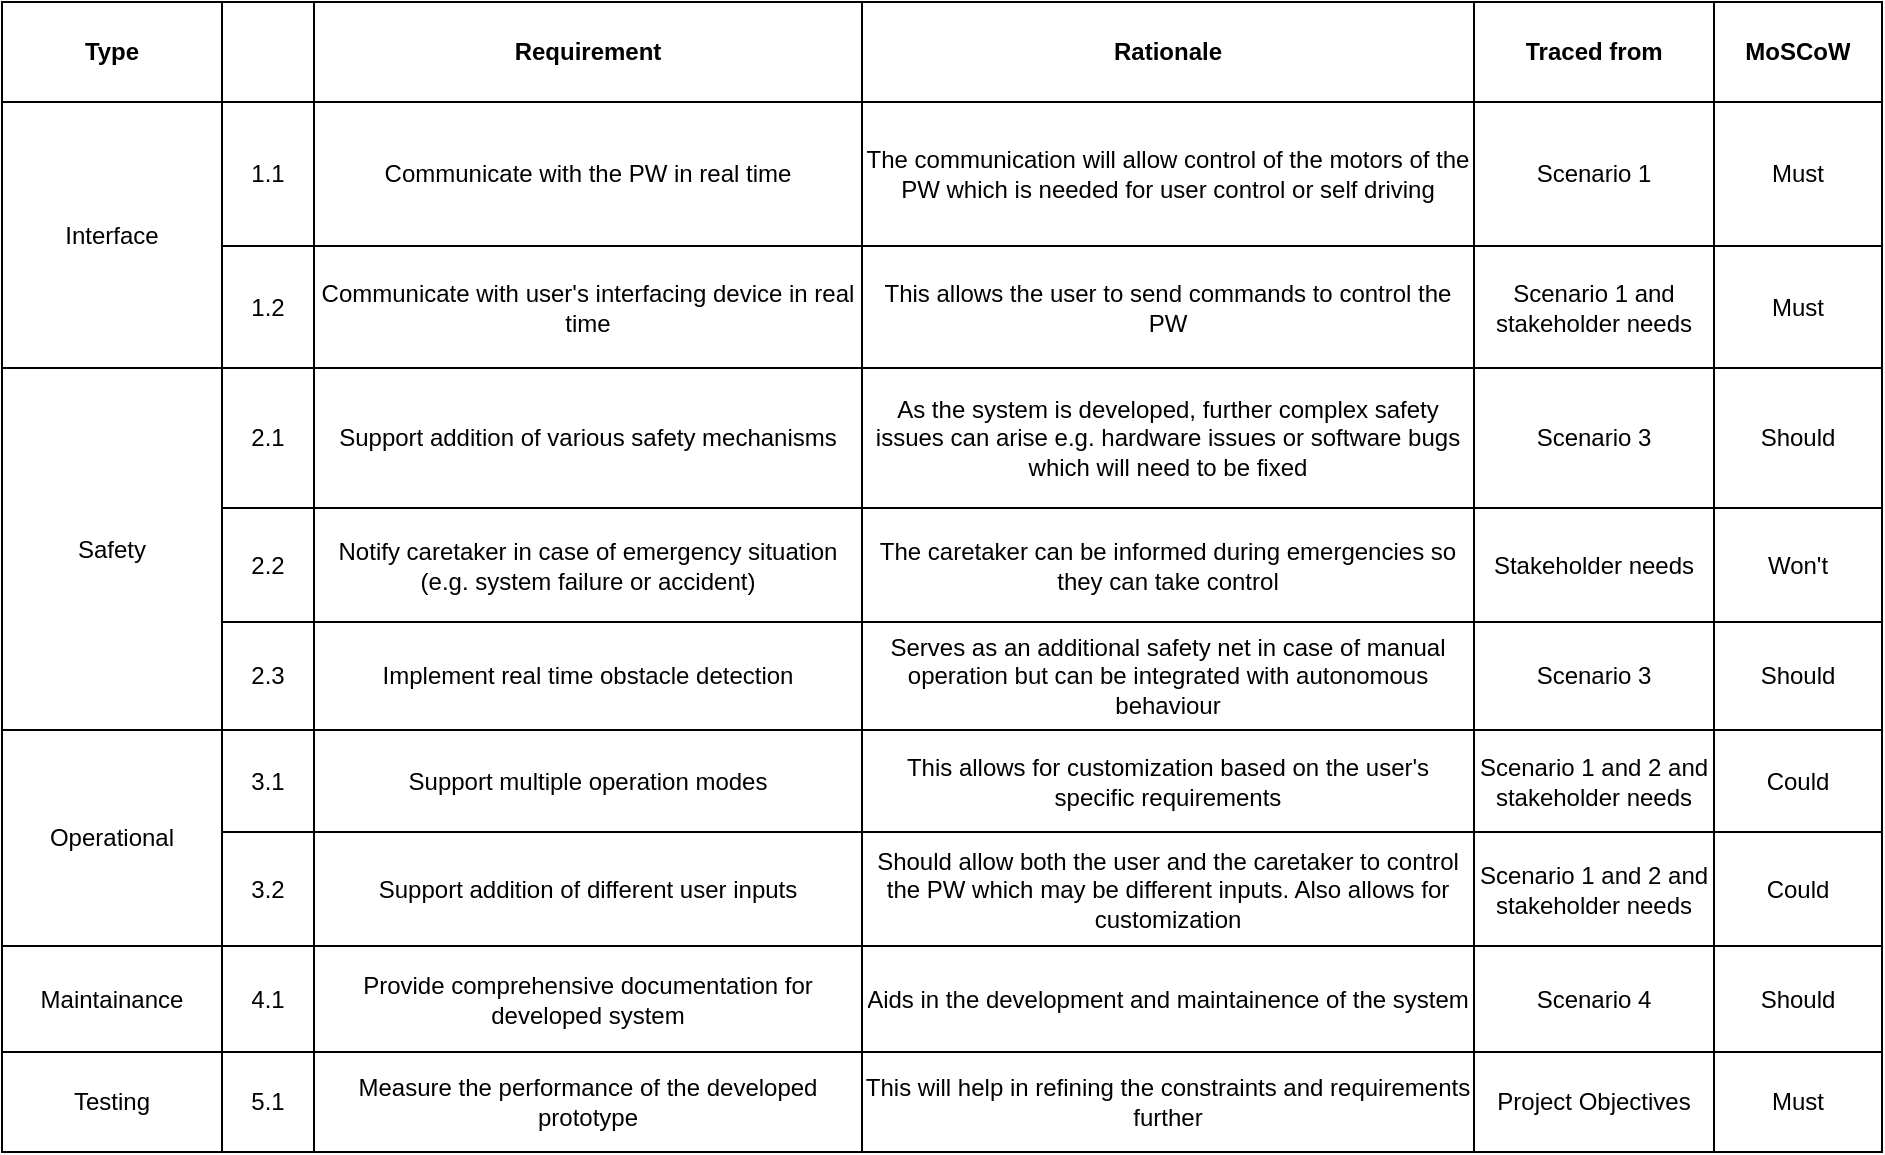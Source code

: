 <mxfile version="24.4.8" type="github">
  <diagram name="Page-1" id="JsQqndsf8agpKZZgXn96">
    <mxGraphModel dx="1434" dy="696" grid="1" gridSize="10" guides="1" tooltips="1" connect="1" arrows="1" fold="1" page="1" pageScale="1" pageWidth="827" pageHeight="1169" math="0" shadow="0">
      <root>
        <mxCell id="0" />
        <mxCell id="1" parent="0" />
        <mxCell id="9y0vCKBri3shFIYVmUoE-1" value="" style="shape=table;startSize=0;container=1;collapsible=0;childLayout=tableLayout;" parent="1" vertex="1">
          <mxGeometry x="130" y="210" width="940" height="575.0" as="geometry" />
        </mxCell>
        <mxCell id="9y0vCKBri3shFIYVmUoE-2" value="" style="shape=tableRow;horizontal=0;startSize=0;swimlaneHead=0;swimlaneBody=0;strokeColor=inherit;top=0;left=0;bottom=0;right=0;collapsible=0;dropTarget=0;fillColor=none;points=[[0,0.5],[1,0.5]];portConstraint=eastwest;" parent="9y0vCKBri3shFIYVmUoE-1" vertex="1">
          <mxGeometry width="940" height="50" as="geometry" />
        </mxCell>
        <mxCell id="9y0vCKBri3shFIYVmUoE-3" value="&lt;b&gt;Type&lt;/b&gt;" style="shape=partialRectangle;html=1;whiteSpace=wrap;connectable=0;strokeColor=inherit;overflow=hidden;fillColor=none;top=0;left=0;bottom=0;right=0;pointerEvents=1;" parent="9y0vCKBri3shFIYVmUoE-2" vertex="1">
          <mxGeometry width="110" height="50" as="geometry">
            <mxRectangle width="110" height="50" as="alternateBounds" />
          </mxGeometry>
        </mxCell>
        <mxCell id="9y0vCKBri3shFIYVmUoE-4" value="" style="shape=partialRectangle;html=1;whiteSpace=wrap;connectable=0;strokeColor=inherit;overflow=hidden;fillColor=none;top=0;left=0;bottom=0;right=0;pointerEvents=1;" parent="9y0vCKBri3shFIYVmUoE-2" vertex="1">
          <mxGeometry x="110" width="46" height="50" as="geometry">
            <mxRectangle width="46" height="50" as="alternateBounds" />
          </mxGeometry>
        </mxCell>
        <mxCell id="9y0vCKBri3shFIYVmUoE-38" value="&lt;b&gt;Requirement&lt;/b&gt;" style="shape=partialRectangle;html=1;whiteSpace=wrap;connectable=0;strokeColor=inherit;overflow=hidden;fillColor=none;top=0;left=0;bottom=0;right=0;pointerEvents=1;" parent="9y0vCKBri3shFIYVmUoE-2" vertex="1">
          <mxGeometry x="156" width="274" height="50" as="geometry">
            <mxRectangle width="274" height="50" as="alternateBounds" />
          </mxGeometry>
        </mxCell>
        <mxCell id="9y0vCKBri3shFIYVmUoE-5" value="&lt;b&gt;Rationale&lt;/b&gt;" style="shape=partialRectangle;html=1;whiteSpace=wrap;connectable=0;strokeColor=inherit;overflow=hidden;fillColor=none;top=0;left=0;bottom=0;right=0;pointerEvents=1;" parent="9y0vCKBri3shFIYVmUoE-2" vertex="1">
          <mxGeometry x="430" width="306" height="50" as="geometry">
            <mxRectangle width="306" height="50" as="alternateBounds" />
          </mxGeometry>
        </mxCell>
        <mxCell id="9y0vCKBri3shFIYVmUoE-6" value="&lt;b&gt;Traced from&lt;/b&gt;" style="shape=partialRectangle;html=1;whiteSpace=wrap;connectable=0;strokeColor=inherit;overflow=hidden;fillColor=none;top=0;left=0;bottom=0;right=0;pointerEvents=1;" parent="9y0vCKBri3shFIYVmUoE-2" vertex="1">
          <mxGeometry x="736" width="120" height="50" as="geometry">
            <mxRectangle width="120" height="50" as="alternateBounds" />
          </mxGeometry>
        </mxCell>
        <mxCell id="9y0vCKBri3shFIYVmUoE-7" value="&lt;b&gt;MoSCoW&lt;/b&gt;" style="shape=partialRectangle;html=1;whiteSpace=wrap;connectable=0;strokeColor=inherit;overflow=hidden;fillColor=none;top=0;left=0;bottom=0;right=0;pointerEvents=1;" parent="9y0vCKBri3shFIYVmUoE-2" vertex="1">
          <mxGeometry x="856" width="84" height="50" as="geometry">
            <mxRectangle width="84" height="50" as="alternateBounds" />
          </mxGeometry>
        </mxCell>
        <mxCell id="9y0vCKBri3shFIYVmUoE-8" value="" style="shape=tableRow;horizontal=0;startSize=0;swimlaneHead=0;swimlaneBody=0;strokeColor=inherit;top=0;left=0;bottom=0;right=0;collapsible=0;dropTarget=0;fillColor=none;points=[[0,0.5],[1,0.5]];portConstraint=eastwest;" parent="9y0vCKBri3shFIYVmUoE-1" vertex="1">
          <mxGeometry y="50" width="940" height="72" as="geometry" />
        </mxCell>
        <mxCell id="9y0vCKBri3shFIYVmUoE-9" value="Interface" style="shape=partialRectangle;html=1;whiteSpace=wrap;connectable=0;strokeColor=inherit;overflow=hidden;fillColor=none;top=0;left=0;bottom=0;right=0;pointerEvents=1;rowspan=2;colspan=1;" parent="9y0vCKBri3shFIYVmUoE-8" vertex="1">
          <mxGeometry width="110" height="133" as="geometry">
            <mxRectangle width="110" height="72" as="alternateBounds" />
          </mxGeometry>
        </mxCell>
        <mxCell id="9y0vCKBri3shFIYVmUoE-10" value="1.1" style="shape=partialRectangle;html=1;whiteSpace=wrap;connectable=0;strokeColor=inherit;overflow=hidden;fillColor=none;top=0;left=0;bottom=0;right=0;pointerEvents=1;" parent="9y0vCKBri3shFIYVmUoE-8" vertex="1">
          <mxGeometry x="110" width="46" height="72" as="geometry">
            <mxRectangle width="46" height="72" as="alternateBounds" />
          </mxGeometry>
        </mxCell>
        <mxCell id="9y0vCKBri3shFIYVmUoE-39" value="Communicate with the PW in real time" style="shape=partialRectangle;html=1;whiteSpace=wrap;connectable=0;strokeColor=inherit;overflow=hidden;fillColor=none;top=0;left=0;bottom=0;right=0;pointerEvents=1;align=center;" parent="9y0vCKBri3shFIYVmUoE-8" vertex="1">
          <mxGeometry x="156" width="274" height="72" as="geometry">
            <mxRectangle width="274" height="72" as="alternateBounds" />
          </mxGeometry>
        </mxCell>
        <mxCell id="9y0vCKBri3shFIYVmUoE-11" value="The communication will allow control of the motors of the PW which is needed for user control or self driving" style="shape=partialRectangle;html=1;whiteSpace=wrap;connectable=0;strokeColor=inherit;overflow=hidden;fillColor=none;top=0;left=0;bottom=0;right=0;pointerEvents=1;align=center;" parent="9y0vCKBri3shFIYVmUoE-8" vertex="1">
          <mxGeometry x="430" width="306" height="72" as="geometry">
            <mxRectangle width="306" height="72" as="alternateBounds" />
          </mxGeometry>
        </mxCell>
        <mxCell id="9y0vCKBri3shFIYVmUoE-12" value="Scenario 1" style="shape=partialRectangle;html=1;whiteSpace=wrap;connectable=0;strokeColor=inherit;overflow=hidden;fillColor=none;top=0;left=0;bottom=0;right=0;pointerEvents=1;" parent="9y0vCKBri3shFIYVmUoE-8" vertex="1">
          <mxGeometry x="736" width="120" height="72" as="geometry">
            <mxRectangle width="120" height="72" as="alternateBounds" />
          </mxGeometry>
        </mxCell>
        <mxCell id="9y0vCKBri3shFIYVmUoE-13" value="Must" style="shape=partialRectangle;html=1;whiteSpace=wrap;connectable=0;strokeColor=inherit;overflow=hidden;fillColor=none;top=0;left=0;bottom=0;right=0;pointerEvents=1;" parent="9y0vCKBri3shFIYVmUoE-8" vertex="1">
          <mxGeometry x="856" width="84" height="72" as="geometry">
            <mxRectangle width="84" height="72" as="alternateBounds" />
          </mxGeometry>
        </mxCell>
        <mxCell id="9y0vCKBri3shFIYVmUoE-65" style="shape=tableRow;horizontal=0;startSize=0;swimlaneHead=0;swimlaneBody=0;strokeColor=inherit;top=0;left=0;bottom=0;right=0;collapsible=0;dropTarget=0;fillColor=none;points=[[0,0.5],[1,0.5]];portConstraint=eastwest;" parent="9y0vCKBri3shFIYVmUoE-1" vertex="1">
          <mxGeometry y="122" width="940" height="61" as="geometry" />
        </mxCell>
        <mxCell id="9y0vCKBri3shFIYVmUoE-66" style="shape=partialRectangle;html=1;whiteSpace=wrap;connectable=0;strokeColor=inherit;overflow=hidden;fillColor=none;top=0;left=0;bottom=0;right=0;pointerEvents=1;" parent="9y0vCKBri3shFIYVmUoE-65" vertex="1" visible="0">
          <mxGeometry width="110" height="61" as="geometry">
            <mxRectangle width="110" height="61" as="alternateBounds" />
          </mxGeometry>
        </mxCell>
        <mxCell id="9y0vCKBri3shFIYVmUoE-67" value="1.2" style="shape=partialRectangle;html=1;whiteSpace=wrap;connectable=0;strokeColor=inherit;overflow=hidden;fillColor=none;top=0;left=0;bottom=0;right=0;pointerEvents=1;" parent="9y0vCKBri3shFIYVmUoE-65" vertex="1">
          <mxGeometry x="110" width="46" height="61" as="geometry">
            <mxRectangle width="46" height="61" as="alternateBounds" />
          </mxGeometry>
        </mxCell>
        <mxCell id="9y0vCKBri3shFIYVmUoE-68" value="Communicate with user&#39;s interfacing device in real time" style="shape=partialRectangle;html=1;whiteSpace=wrap;connectable=0;strokeColor=inherit;overflow=hidden;fillColor=none;top=0;left=0;bottom=0;right=0;pointerEvents=1;" parent="9y0vCKBri3shFIYVmUoE-65" vertex="1">
          <mxGeometry x="156" width="274" height="61" as="geometry">
            <mxRectangle width="274" height="61" as="alternateBounds" />
          </mxGeometry>
        </mxCell>
        <mxCell id="9y0vCKBri3shFIYVmUoE-69" value="This allows the user to send commands to control the PW" style="shape=partialRectangle;html=1;whiteSpace=wrap;connectable=0;strokeColor=inherit;overflow=hidden;fillColor=none;top=0;left=0;bottom=0;right=0;pointerEvents=1;" parent="9y0vCKBri3shFIYVmUoE-65" vertex="1">
          <mxGeometry x="430" width="306" height="61" as="geometry">
            <mxRectangle width="306" height="61" as="alternateBounds" />
          </mxGeometry>
        </mxCell>
        <mxCell id="9y0vCKBri3shFIYVmUoE-70" value="Scenario 1 and stakeholder needs" style="shape=partialRectangle;html=1;whiteSpace=wrap;connectable=0;strokeColor=inherit;overflow=hidden;fillColor=none;top=0;left=0;bottom=0;right=0;pointerEvents=1;" parent="9y0vCKBri3shFIYVmUoE-65" vertex="1">
          <mxGeometry x="736" width="120" height="61" as="geometry">
            <mxRectangle width="120" height="61" as="alternateBounds" />
          </mxGeometry>
        </mxCell>
        <mxCell id="9y0vCKBri3shFIYVmUoE-71" value="Must" style="shape=partialRectangle;html=1;whiteSpace=wrap;connectable=0;strokeColor=inherit;overflow=hidden;fillColor=none;top=0;left=0;bottom=0;right=0;pointerEvents=1;" parent="9y0vCKBri3shFIYVmUoE-65" vertex="1">
          <mxGeometry x="856" width="84" height="61" as="geometry">
            <mxRectangle width="84" height="61" as="alternateBounds" />
          </mxGeometry>
        </mxCell>
        <mxCell id="9y0vCKBri3shFIYVmUoE-14" value="" style="shape=tableRow;horizontal=0;startSize=0;swimlaneHead=0;swimlaneBody=0;strokeColor=inherit;top=0;left=0;bottom=0;right=0;collapsible=0;dropTarget=0;fillColor=none;points=[[0,0.5],[1,0.5]];portConstraint=eastwest;" parent="9y0vCKBri3shFIYVmUoE-1" vertex="1">
          <mxGeometry y="183" width="940" height="70" as="geometry" />
        </mxCell>
        <mxCell id="9y0vCKBri3shFIYVmUoE-15" value="Safety" style="shape=partialRectangle;html=1;whiteSpace=wrap;connectable=0;strokeColor=inherit;overflow=hidden;fillColor=none;top=0;left=0;bottom=0;right=0;pointerEvents=1;rowspan=3;colspan=1;" parent="9y0vCKBri3shFIYVmUoE-14" vertex="1">
          <mxGeometry width="110" height="181" as="geometry">
            <mxRectangle width="110" height="70" as="alternateBounds" />
          </mxGeometry>
        </mxCell>
        <mxCell id="9y0vCKBri3shFIYVmUoE-16" value="2.1" style="shape=partialRectangle;html=1;whiteSpace=wrap;connectable=0;strokeColor=inherit;overflow=hidden;fillColor=none;top=0;left=0;bottom=0;right=0;pointerEvents=1;" parent="9y0vCKBri3shFIYVmUoE-14" vertex="1">
          <mxGeometry x="110" width="46" height="70" as="geometry">
            <mxRectangle width="46" height="70" as="alternateBounds" />
          </mxGeometry>
        </mxCell>
        <mxCell id="9y0vCKBri3shFIYVmUoE-40" value="Support addition of various safety mechanisms" style="shape=partialRectangle;html=1;whiteSpace=wrap;connectable=0;strokeColor=inherit;overflow=hidden;fillColor=none;top=0;left=0;bottom=0;right=0;pointerEvents=1;" parent="9y0vCKBri3shFIYVmUoE-14" vertex="1">
          <mxGeometry x="156" width="274" height="70" as="geometry">
            <mxRectangle width="274" height="70" as="alternateBounds" />
          </mxGeometry>
        </mxCell>
        <mxCell id="9y0vCKBri3shFIYVmUoE-17" value="As the system is developed, further complex safety issues can arise e.g. hardware issues or software bugs which will need to be fixed" style="shape=partialRectangle;html=1;whiteSpace=wrap;connectable=0;strokeColor=inherit;overflow=hidden;fillColor=none;top=0;left=0;bottom=0;right=0;pointerEvents=1;" parent="9y0vCKBri3shFIYVmUoE-14" vertex="1">
          <mxGeometry x="430" width="306" height="70" as="geometry">
            <mxRectangle width="306" height="70" as="alternateBounds" />
          </mxGeometry>
        </mxCell>
        <mxCell id="9y0vCKBri3shFIYVmUoE-18" value="Scenario 3" style="shape=partialRectangle;html=1;whiteSpace=wrap;connectable=0;strokeColor=inherit;overflow=hidden;fillColor=none;top=0;left=0;bottom=0;right=0;pointerEvents=1;" parent="9y0vCKBri3shFIYVmUoE-14" vertex="1">
          <mxGeometry x="736" width="120" height="70" as="geometry">
            <mxRectangle width="120" height="70" as="alternateBounds" />
          </mxGeometry>
        </mxCell>
        <mxCell id="9y0vCKBri3shFIYVmUoE-19" value="Should" style="shape=partialRectangle;html=1;whiteSpace=wrap;connectable=0;strokeColor=inherit;overflow=hidden;fillColor=none;top=0;left=0;bottom=0;right=0;pointerEvents=1;" parent="9y0vCKBri3shFIYVmUoE-14" vertex="1">
          <mxGeometry x="856" width="84" height="70" as="geometry">
            <mxRectangle width="84" height="70" as="alternateBounds" />
          </mxGeometry>
        </mxCell>
        <mxCell id="9y0vCKBri3shFIYVmUoE-51" style="shape=tableRow;horizontal=0;startSize=0;swimlaneHead=0;swimlaneBody=0;strokeColor=inherit;top=0;left=0;bottom=0;right=0;collapsible=0;dropTarget=0;fillColor=none;points=[[0,0.5],[1,0.5]];portConstraint=eastwest;" parent="9y0vCKBri3shFIYVmUoE-1" vertex="1">
          <mxGeometry y="253" width="940" height="57" as="geometry" />
        </mxCell>
        <mxCell id="9y0vCKBri3shFIYVmUoE-52" style="shape=partialRectangle;html=1;whiteSpace=wrap;connectable=0;strokeColor=inherit;overflow=hidden;fillColor=none;top=0;left=0;bottom=0;right=0;pointerEvents=1;" parent="9y0vCKBri3shFIYVmUoE-51" vertex="1" visible="0">
          <mxGeometry width="110" height="57" as="geometry">
            <mxRectangle width="110" height="57" as="alternateBounds" />
          </mxGeometry>
        </mxCell>
        <mxCell id="9y0vCKBri3shFIYVmUoE-53" value="2.2" style="shape=partialRectangle;html=1;whiteSpace=wrap;connectable=0;strokeColor=inherit;overflow=hidden;fillColor=none;top=0;left=0;bottom=0;right=0;pointerEvents=1;" parent="9y0vCKBri3shFIYVmUoE-51" vertex="1">
          <mxGeometry x="110" width="46" height="57" as="geometry">
            <mxRectangle width="46" height="57" as="alternateBounds" />
          </mxGeometry>
        </mxCell>
        <mxCell id="9y0vCKBri3shFIYVmUoE-54" value="Notify caretaker in case of emergency situation (e.g. system failure or accident)" style="shape=partialRectangle;html=1;whiteSpace=wrap;connectable=0;strokeColor=inherit;overflow=hidden;fillColor=none;top=0;left=0;bottom=0;right=0;pointerEvents=1;" parent="9y0vCKBri3shFIYVmUoE-51" vertex="1">
          <mxGeometry x="156" width="274" height="57" as="geometry">
            <mxRectangle width="274" height="57" as="alternateBounds" />
          </mxGeometry>
        </mxCell>
        <mxCell id="9y0vCKBri3shFIYVmUoE-55" value="The caretaker can be informed during emergencies so they can take control" style="shape=partialRectangle;html=1;whiteSpace=wrap;connectable=0;strokeColor=inherit;overflow=hidden;fillColor=none;top=0;left=0;bottom=0;right=0;pointerEvents=1;" parent="9y0vCKBri3shFIYVmUoE-51" vertex="1">
          <mxGeometry x="430" width="306" height="57" as="geometry">
            <mxRectangle width="306" height="57" as="alternateBounds" />
          </mxGeometry>
        </mxCell>
        <mxCell id="9y0vCKBri3shFIYVmUoE-56" value="Stakeholder needs" style="shape=partialRectangle;html=1;whiteSpace=wrap;connectable=0;strokeColor=inherit;overflow=hidden;fillColor=none;top=0;left=0;bottom=0;right=0;pointerEvents=1;" parent="9y0vCKBri3shFIYVmUoE-51" vertex="1">
          <mxGeometry x="736" width="120" height="57" as="geometry">
            <mxRectangle width="120" height="57" as="alternateBounds" />
          </mxGeometry>
        </mxCell>
        <mxCell id="9y0vCKBri3shFIYVmUoE-57" value="Won&#39;t" style="shape=partialRectangle;html=1;whiteSpace=wrap;connectable=0;strokeColor=inherit;overflow=hidden;fillColor=none;top=0;left=0;bottom=0;right=0;pointerEvents=1;" parent="9y0vCKBri3shFIYVmUoE-51" vertex="1">
          <mxGeometry x="856" width="84" height="57" as="geometry">
            <mxRectangle width="84" height="57" as="alternateBounds" />
          </mxGeometry>
        </mxCell>
        <mxCell id="9y0vCKBri3shFIYVmUoE-44" style="shape=tableRow;horizontal=0;startSize=0;swimlaneHead=0;swimlaneBody=0;strokeColor=inherit;top=0;left=0;bottom=0;right=0;collapsible=0;dropTarget=0;fillColor=none;points=[[0,0.5],[1,0.5]];portConstraint=eastwest;" parent="9y0vCKBri3shFIYVmUoE-1" vertex="1">
          <mxGeometry y="310" width="940" height="54" as="geometry" />
        </mxCell>
        <mxCell id="9y0vCKBri3shFIYVmUoE-45" style="shape=partialRectangle;html=1;whiteSpace=wrap;connectable=0;strokeColor=inherit;overflow=hidden;fillColor=none;top=0;left=0;bottom=0;right=0;pointerEvents=1;" parent="9y0vCKBri3shFIYVmUoE-44" vertex="1" visible="0">
          <mxGeometry width="110" height="54" as="geometry">
            <mxRectangle width="110" height="54" as="alternateBounds" />
          </mxGeometry>
        </mxCell>
        <mxCell id="9y0vCKBri3shFIYVmUoE-46" value="2.3" style="shape=partialRectangle;html=1;whiteSpace=wrap;connectable=0;strokeColor=inherit;overflow=hidden;fillColor=none;top=0;left=0;bottom=0;right=0;pointerEvents=1;" parent="9y0vCKBri3shFIYVmUoE-44" vertex="1">
          <mxGeometry x="110" width="46" height="54" as="geometry">
            <mxRectangle width="46" height="54" as="alternateBounds" />
          </mxGeometry>
        </mxCell>
        <mxCell id="9y0vCKBri3shFIYVmUoE-47" value="Implement real time obstacle detection" style="shape=partialRectangle;html=1;whiteSpace=wrap;connectable=0;strokeColor=inherit;overflow=hidden;fillColor=none;top=0;left=0;bottom=0;right=0;pointerEvents=1;" parent="9y0vCKBri3shFIYVmUoE-44" vertex="1">
          <mxGeometry x="156" width="274" height="54" as="geometry">
            <mxRectangle width="274" height="54" as="alternateBounds" />
          </mxGeometry>
        </mxCell>
        <mxCell id="9y0vCKBri3shFIYVmUoE-48" value="Serves as an additional safety net in case of manual operation but can be integrated with autonomous behaviour" style="shape=partialRectangle;html=1;whiteSpace=wrap;connectable=0;strokeColor=inherit;overflow=hidden;fillColor=none;top=0;left=0;bottom=0;right=0;pointerEvents=1;" parent="9y0vCKBri3shFIYVmUoE-44" vertex="1">
          <mxGeometry x="430" width="306" height="54" as="geometry">
            <mxRectangle width="306" height="54" as="alternateBounds" />
          </mxGeometry>
        </mxCell>
        <mxCell id="9y0vCKBri3shFIYVmUoE-49" value="Scenario 3" style="shape=partialRectangle;html=1;whiteSpace=wrap;connectable=0;strokeColor=inherit;overflow=hidden;fillColor=none;top=0;left=0;bottom=0;right=0;pointerEvents=1;" parent="9y0vCKBri3shFIYVmUoE-44" vertex="1">
          <mxGeometry x="736" width="120" height="54" as="geometry">
            <mxRectangle width="120" height="54" as="alternateBounds" />
          </mxGeometry>
        </mxCell>
        <mxCell id="9y0vCKBri3shFIYVmUoE-50" value="Should" style="shape=partialRectangle;html=1;whiteSpace=wrap;connectable=0;strokeColor=inherit;overflow=hidden;fillColor=none;top=0;left=0;bottom=0;right=0;pointerEvents=1;" parent="9y0vCKBri3shFIYVmUoE-44" vertex="1">
          <mxGeometry x="856" width="84" height="54" as="geometry">
            <mxRectangle width="84" height="54" as="alternateBounds" />
          </mxGeometry>
        </mxCell>
        <mxCell id="9y0vCKBri3shFIYVmUoE-20" value="" style="shape=tableRow;horizontal=0;startSize=0;swimlaneHead=0;swimlaneBody=0;strokeColor=inherit;top=0;left=0;bottom=0;right=0;collapsible=0;dropTarget=0;fillColor=none;points=[[0,0.5],[1,0.5]];portConstraint=eastwest;" parent="9y0vCKBri3shFIYVmUoE-1" vertex="1">
          <mxGeometry y="364" width="940" height="51" as="geometry" />
        </mxCell>
        <mxCell id="9y0vCKBri3shFIYVmUoE-21" value="Operational" style="shape=partialRectangle;html=1;whiteSpace=wrap;connectable=0;strokeColor=inherit;overflow=hidden;fillColor=none;top=0;left=0;bottom=0;right=0;pointerEvents=1;rowspan=2;colspan=1;" parent="9y0vCKBri3shFIYVmUoE-20" vertex="1">
          <mxGeometry width="110" height="108" as="geometry">
            <mxRectangle width="110" height="51" as="alternateBounds" />
          </mxGeometry>
        </mxCell>
        <mxCell id="9y0vCKBri3shFIYVmUoE-22" value="3.1" style="shape=partialRectangle;html=1;whiteSpace=wrap;connectable=0;strokeColor=inherit;overflow=hidden;fillColor=none;top=0;left=0;bottom=0;right=0;pointerEvents=1;" parent="9y0vCKBri3shFIYVmUoE-20" vertex="1">
          <mxGeometry x="110" width="46" height="51" as="geometry">
            <mxRectangle width="46" height="51" as="alternateBounds" />
          </mxGeometry>
        </mxCell>
        <mxCell id="9y0vCKBri3shFIYVmUoE-41" value="Support multiple operation modes" style="shape=partialRectangle;html=1;whiteSpace=wrap;connectable=0;strokeColor=inherit;overflow=hidden;fillColor=none;top=0;left=0;bottom=0;right=0;pointerEvents=1;" parent="9y0vCKBri3shFIYVmUoE-20" vertex="1">
          <mxGeometry x="156" width="274" height="51" as="geometry">
            <mxRectangle width="274" height="51" as="alternateBounds" />
          </mxGeometry>
        </mxCell>
        <mxCell id="9y0vCKBri3shFIYVmUoE-23" value="This allows for customization based on the user&#39;s specific requirements" style="shape=partialRectangle;html=1;whiteSpace=wrap;connectable=0;strokeColor=inherit;overflow=hidden;fillColor=none;top=0;left=0;bottom=0;right=0;pointerEvents=1;" parent="9y0vCKBri3shFIYVmUoE-20" vertex="1">
          <mxGeometry x="430" width="306" height="51" as="geometry">
            <mxRectangle width="306" height="51" as="alternateBounds" />
          </mxGeometry>
        </mxCell>
        <mxCell id="9y0vCKBri3shFIYVmUoE-24" value="Scenario 1 and 2 and stakeholder needs" style="shape=partialRectangle;html=1;whiteSpace=wrap;connectable=0;strokeColor=inherit;overflow=hidden;fillColor=none;top=0;left=0;bottom=0;right=0;pointerEvents=1;" parent="9y0vCKBri3shFIYVmUoE-20" vertex="1">
          <mxGeometry x="736" width="120" height="51" as="geometry">
            <mxRectangle width="120" height="51" as="alternateBounds" />
          </mxGeometry>
        </mxCell>
        <mxCell id="9y0vCKBri3shFIYVmUoE-25" value="Could" style="shape=partialRectangle;html=1;whiteSpace=wrap;connectable=0;strokeColor=inherit;overflow=hidden;fillColor=none;top=0;left=0;bottom=0;right=0;pointerEvents=1;" parent="9y0vCKBri3shFIYVmUoE-20" vertex="1">
          <mxGeometry x="856" width="84" height="51" as="geometry">
            <mxRectangle width="84" height="51" as="alternateBounds" />
          </mxGeometry>
        </mxCell>
        <mxCell id="9y0vCKBri3shFIYVmUoE-26" value="" style="shape=tableRow;horizontal=0;startSize=0;swimlaneHead=0;swimlaneBody=0;strokeColor=inherit;top=0;left=0;bottom=0;right=0;collapsible=0;dropTarget=0;fillColor=none;points=[[0,0.5],[1,0.5]];portConstraint=eastwest;" parent="9y0vCKBri3shFIYVmUoE-1" vertex="1">
          <mxGeometry y="415" width="940" height="57" as="geometry" />
        </mxCell>
        <mxCell id="9y0vCKBri3shFIYVmUoE-27" value="" style="shape=partialRectangle;html=1;whiteSpace=wrap;connectable=0;strokeColor=inherit;overflow=hidden;fillColor=none;top=0;left=0;bottom=0;right=0;pointerEvents=1;" parent="9y0vCKBri3shFIYVmUoE-26" vertex="1" visible="0">
          <mxGeometry width="110" height="57" as="geometry">
            <mxRectangle width="110" height="57" as="alternateBounds" />
          </mxGeometry>
        </mxCell>
        <mxCell id="9y0vCKBri3shFIYVmUoE-28" value="3.2" style="shape=partialRectangle;html=1;whiteSpace=wrap;connectable=0;strokeColor=inherit;overflow=hidden;fillColor=none;top=0;left=0;bottom=0;right=0;pointerEvents=1;" parent="9y0vCKBri3shFIYVmUoE-26" vertex="1">
          <mxGeometry x="110" width="46" height="57" as="geometry">
            <mxRectangle width="46" height="57" as="alternateBounds" />
          </mxGeometry>
        </mxCell>
        <mxCell id="9y0vCKBri3shFIYVmUoE-42" value="Support addition of different user inputs" style="shape=partialRectangle;html=1;whiteSpace=wrap;connectable=0;strokeColor=inherit;overflow=hidden;fillColor=none;top=0;left=0;bottom=0;right=0;pointerEvents=1;" parent="9y0vCKBri3shFIYVmUoE-26" vertex="1">
          <mxGeometry x="156" width="274" height="57" as="geometry">
            <mxRectangle width="274" height="57" as="alternateBounds" />
          </mxGeometry>
        </mxCell>
        <mxCell id="9y0vCKBri3shFIYVmUoE-29" value="Should allow both the user and the caretaker to control the PW which may be different inputs. Also allows for customization" style="shape=partialRectangle;html=1;whiteSpace=wrap;connectable=0;strokeColor=inherit;overflow=hidden;fillColor=none;top=0;left=0;bottom=0;right=0;pointerEvents=1;" parent="9y0vCKBri3shFIYVmUoE-26" vertex="1">
          <mxGeometry x="430" width="306" height="57" as="geometry">
            <mxRectangle width="306" height="57" as="alternateBounds" />
          </mxGeometry>
        </mxCell>
        <mxCell id="9y0vCKBri3shFIYVmUoE-30" value="Scenario 1 and 2 and stakeholder needs" style="shape=partialRectangle;html=1;whiteSpace=wrap;connectable=0;strokeColor=inherit;overflow=hidden;fillColor=none;top=0;left=0;bottom=0;right=0;pointerEvents=1;" parent="9y0vCKBri3shFIYVmUoE-26" vertex="1">
          <mxGeometry x="736" width="120" height="57" as="geometry">
            <mxRectangle width="120" height="57" as="alternateBounds" />
          </mxGeometry>
        </mxCell>
        <mxCell id="9y0vCKBri3shFIYVmUoE-31" value="Could" style="shape=partialRectangle;html=1;whiteSpace=wrap;connectable=0;strokeColor=inherit;overflow=hidden;fillColor=none;top=0;left=0;bottom=0;right=0;pointerEvents=1;" parent="9y0vCKBri3shFIYVmUoE-26" vertex="1">
          <mxGeometry x="856" width="84" height="57" as="geometry">
            <mxRectangle width="84" height="57" as="alternateBounds" />
          </mxGeometry>
        </mxCell>
        <mxCell id="9y0vCKBri3shFIYVmUoE-72" style="shape=tableRow;horizontal=0;startSize=0;swimlaneHead=0;swimlaneBody=0;strokeColor=inherit;top=0;left=0;bottom=0;right=0;collapsible=0;dropTarget=0;fillColor=none;points=[[0,0.5],[1,0.5]];portConstraint=eastwest;" parent="9y0vCKBri3shFIYVmUoE-1" vertex="1">
          <mxGeometry y="472" width="940" height="53" as="geometry" />
        </mxCell>
        <mxCell id="9y0vCKBri3shFIYVmUoE-73" value="Maintainance" style="shape=partialRectangle;html=1;whiteSpace=wrap;connectable=0;strokeColor=inherit;overflow=hidden;fillColor=none;top=0;left=0;bottom=0;right=0;pointerEvents=1;" parent="9y0vCKBri3shFIYVmUoE-72" vertex="1">
          <mxGeometry width="110" height="53" as="geometry">
            <mxRectangle width="110" height="53" as="alternateBounds" />
          </mxGeometry>
        </mxCell>
        <mxCell id="9y0vCKBri3shFIYVmUoE-74" value="4.1" style="shape=partialRectangle;html=1;whiteSpace=wrap;connectable=0;strokeColor=inherit;overflow=hidden;fillColor=none;top=0;left=0;bottom=0;right=0;pointerEvents=1;" parent="9y0vCKBri3shFIYVmUoE-72" vertex="1">
          <mxGeometry x="110" width="46" height="53" as="geometry">
            <mxRectangle width="46" height="53" as="alternateBounds" />
          </mxGeometry>
        </mxCell>
        <mxCell id="9y0vCKBri3shFIYVmUoE-75" value="Provide comprehensive documentation for developed system" style="shape=partialRectangle;html=1;whiteSpace=wrap;connectable=0;strokeColor=inherit;overflow=hidden;fillColor=none;top=0;left=0;bottom=0;right=0;pointerEvents=1;" parent="9y0vCKBri3shFIYVmUoE-72" vertex="1">
          <mxGeometry x="156" width="274" height="53" as="geometry">
            <mxRectangle width="274" height="53" as="alternateBounds" />
          </mxGeometry>
        </mxCell>
        <mxCell id="9y0vCKBri3shFIYVmUoE-76" value="Aids in the development and maintainence of the system" style="shape=partialRectangle;html=1;whiteSpace=wrap;connectable=0;strokeColor=inherit;overflow=hidden;fillColor=none;top=0;left=0;bottom=0;right=0;pointerEvents=1;" parent="9y0vCKBri3shFIYVmUoE-72" vertex="1">
          <mxGeometry x="430" width="306" height="53" as="geometry">
            <mxRectangle width="306" height="53" as="alternateBounds" />
          </mxGeometry>
        </mxCell>
        <mxCell id="9y0vCKBri3shFIYVmUoE-77" value="Scenario 4" style="shape=partialRectangle;html=1;whiteSpace=wrap;connectable=0;strokeColor=inherit;overflow=hidden;fillColor=none;top=0;left=0;bottom=0;right=0;pointerEvents=1;" parent="9y0vCKBri3shFIYVmUoE-72" vertex="1">
          <mxGeometry x="736" width="120" height="53" as="geometry">
            <mxRectangle width="120" height="53" as="alternateBounds" />
          </mxGeometry>
        </mxCell>
        <mxCell id="9y0vCKBri3shFIYVmUoE-78" value="Should" style="shape=partialRectangle;html=1;whiteSpace=wrap;connectable=0;strokeColor=inherit;overflow=hidden;fillColor=none;top=0;left=0;bottom=0;right=0;pointerEvents=1;" parent="9y0vCKBri3shFIYVmUoE-72" vertex="1">
          <mxGeometry x="856" width="84" height="53" as="geometry">
            <mxRectangle width="84" height="53" as="alternateBounds" />
          </mxGeometry>
        </mxCell>
        <mxCell id="9y0vCKBri3shFIYVmUoE-32" value="" style="shape=tableRow;horizontal=0;startSize=0;swimlaneHead=0;swimlaneBody=0;strokeColor=inherit;top=0;left=0;bottom=0;right=0;collapsible=0;dropTarget=0;fillColor=none;points=[[0,0.5],[1,0.5]];portConstraint=eastwest;" parent="9y0vCKBri3shFIYVmUoE-1" vertex="1">
          <mxGeometry y="525" width="940" height="50" as="geometry" />
        </mxCell>
        <mxCell id="9y0vCKBri3shFIYVmUoE-33" value="Testing" style="shape=partialRectangle;html=1;whiteSpace=wrap;connectable=0;strokeColor=inherit;overflow=hidden;fillColor=none;top=0;left=0;bottom=0;right=0;pointerEvents=1;" parent="9y0vCKBri3shFIYVmUoE-32" vertex="1">
          <mxGeometry width="110" height="50" as="geometry">
            <mxRectangle width="110" height="50" as="alternateBounds" />
          </mxGeometry>
        </mxCell>
        <mxCell id="9y0vCKBri3shFIYVmUoE-34" value="5.1" style="shape=partialRectangle;html=1;whiteSpace=wrap;connectable=0;strokeColor=inherit;overflow=hidden;fillColor=none;top=0;left=0;bottom=0;right=0;pointerEvents=1;" parent="9y0vCKBri3shFIYVmUoE-32" vertex="1">
          <mxGeometry x="110" width="46" height="50" as="geometry">
            <mxRectangle width="46" height="50" as="alternateBounds" />
          </mxGeometry>
        </mxCell>
        <mxCell id="9y0vCKBri3shFIYVmUoE-43" value="Measure the performance of the developed prototype" style="shape=partialRectangle;html=1;whiteSpace=wrap;connectable=0;strokeColor=inherit;overflow=hidden;fillColor=none;top=0;left=0;bottom=0;right=0;pointerEvents=1;" parent="9y0vCKBri3shFIYVmUoE-32" vertex="1">
          <mxGeometry x="156" width="274" height="50" as="geometry">
            <mxRectangle width="274" height="50" as="alternateBounds" />
          </mxGeometry>
        </mxCell>
        <mxCell id="9y0vCKBri3shFIYVmUoE-35" value="This will help in refining the constraints and requirements further" style="shape=partialRectangle;html=1;whiteSpace=wrap;connectable=0;strokeColor=inherit;overflow=hidden;fillColor=none;top=0;left=0;bottom=0;right=0;pointerEvents=1;" parent="9y0vCKBri3shFIYVmUoE-32" vertex="1">
          <mxGeometry x="430" width="306" height="50" as="geometry">
            <mxRectangle width="306" height="50" as="alternateBounds" />
          </mxGeometry>
        </mxCell>
        <mxCell id="9y0vCKBri3shFIYVmUoE-36" value="Project Objectives" style="shape=partialRectangle;html=1;whiteSpace=wrap;connectable=0;strokeColor=inherit;overflow=hidden;fillColor=none;top=0;left=0;bottom=0;right=0;pointerEvents=1;" parent="9y0vCKBri3shFIYVmUoE-32" vertex="1">
          <mxGeometry x="736" width="120" height="50" as="geometry">
            <mxRectangle width="120" height="50" as="alternateBounds" />
          </mxGeometry>
        </mxCell>
        <mxCell id="9y0vCKBri3shFIYVmUoE-37" value="Must" style="shape=partialRectangle;html=1;whiteSpace=wrap;connectable=0;strokeColor=inherit;overflow=hidden;fillColor=none;top=0;left=0;bottom=0;right=0;pointerEvents=1;" parent="9y0vCKBri3shFIYVmUoE-32" vertex="1">
          <mxGeometry x="856" width="84" height="50" as="geometry">
            <mxRectangle width="84" height="50" as="alternateBounds" />
          </mxGeometry>
        </mxCell>
      </root>
    </mxGraphModel>
  </diagram>
</mxfile>
